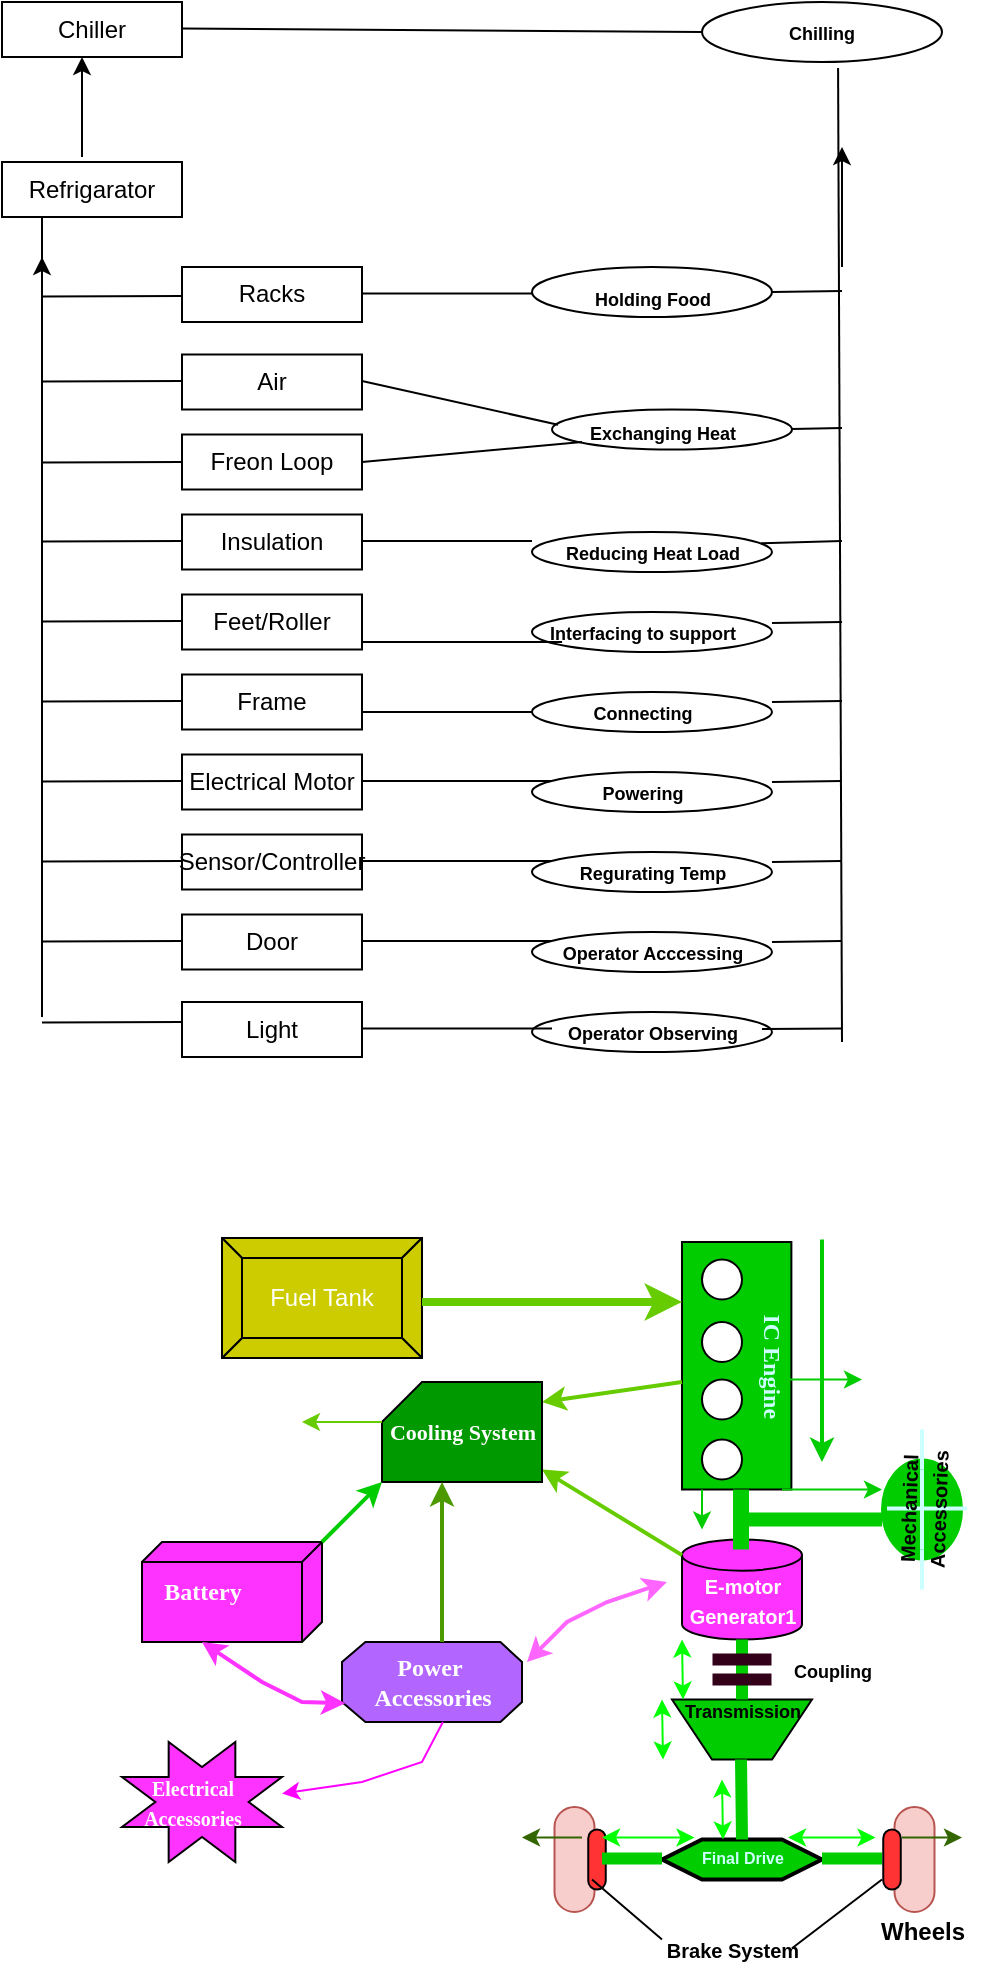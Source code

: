 <mxfile version="28.0.7">
  <diagram name="Page-1" id="PywV8A5e1CfOtIUZa0yN">
    <mxGraphModel dx="1042" dy="1674" grid="1" gridSize="10" guides="1" tooltips="1" connect="1" arrows="1" fold="1" page="1" pageScale="1" pageWidth="850" pageHeight="1100" math="0" shadow="0">
      <root>
        <mxCell id="0" />
        <mxCell id="1" parent="0" />
        <mxCell id="pyTkr3iDTCvJTYTdv11U-1" value="&lt;b&gt;&lt;font style=&quot;font-size: 9px;&quot;&gt;Chilling&lt;/font&gt;&lt;/b&gt;" style="ellipse;whiteSpace=wrap;html=1;" parent="1" vertex="1">
          <mxGeometry x="530" y="-550" width="120" height="30" as="geometry" />
        </mxCell>
        <mxCell id="zSebhdD4SlKoql86wcFb-31" value="" style="group" vertex="1" connectable="0" parent="1">
          <mxGeometry x="440" y="-290" width="125" height="270" as="geometry" />
        </mxCell>
        <mxCell id="zSebhdD4SlKoql86wcFb-4" value="" style="ellipse;whiteSpace=wrap;html=1;" vertex="1" parent="zSebhdD4SlKoql86wcFb-31">
          <mxGeometry x="5" y="5" width="120" height="20" as="geometry" />
        </mxCell>
        <mxCell id="zSebhdD4SlKoql86wcFb-5" value="" style="ellipse;whiteSpace=wrap;html=1;" vertex="1" parent="zSebhdD4SlKoql86wcFb-31">
          <mxGeometry x="5" y="85" width="120" height="20" as="geometry" />
        </mxCell>
        <mxCell id="zSebhdD4SlKoql86wcFb-6" value="" style="ellipse;whiteSpace=wrap;html=1;" vertex="1" parent="zSebhdD4SlKoql86wcFb-31">
          <mxGeometry x="5" y="45" width="120" height="20" as="geometry" />
        </mxCell>
        <mxCell id="zSebhdD4SlKoql86wcFb-7" value="" style="ellipse;whiteSpace=wrap;html=1;" vertex="1" parent="zSebhdD4SlKoql86wcFb-31">
          <mxGeometry x="5" y="125" width="120" height="20" as="geometry" />
        </mxCell>
        <mxCell id="zSebhdD4SlKoql86wcFb-9" value="" style="ellipse;whiteSpace=wrap;html=1;" vertex="1" parent="zSebhdD4SlKoql86wcFb-31">
          <mxGeometry x="5" y="205" width="120" height="20" as="geometry" />
        </mxCell>
        <mxCell id="zSebhdD4SlKoql86wcFb-10" value="" style="ellipse;whiteSpace=wrap;html=1;" vertex="1" parent="zSebhdD4SlKoql86wcFb-31">
          <mxGeometry x="5" y="165" width="120" height="20" as="geometry" />
        </mxCell>
        <mxCell id="zSebhdD4SlKoql86wcFb-11" value="" style="ellipse;whiteSpace=wrap;html=1;" vertex="1" parent="zSebhdD4SlKoql86wcFb-31">
          <mxGeometry x="5" y="245" width="120" height="20" as="geometry" />
        </mxCell>
        <mxCell id="zSebhdD4SlKoql86wcFb-13" value="&lt;b&gt;&lt;font style=&quot;font-size: 9px;&quot;&gt;Reducing Heat Load&lt;/font&gt;&lt;/b&gt;" style="text;html=1;align=center;verticalAlign=middle;resizable=0;points=[];autosize=1;strokeColor=none;fillColor=none;" vertex="1" parent="zSebhdD4SlKoql86wcFb-31">
          <mxGeometry x="10" width="110" height="30" as="geometry" />
        </mxCell>
        <mxCell id="zSebhdD4SlKoql86wcFb-14" value="&lt;b&gt;&lt;font style=&quot;font-size: 9px;&quot;&gt;Interfacing to support&lt;/font&gt;&lt;/b&gt;" style="text;html=1;align=center;verticalAlign=middle;resizable=0;points=[];autosize=1;strokeColor=none;fillColor=none;" vertex="1" parent="zSebhdD4SlKoql86wcFb-31">
          <mxGeometry y="40" width="120" height="30" as="geometry" />
        </mxCell>
        <mxCell id="zSebhdD4SlKoql86wcFb-15" value="&lt;b&gt;&lt;font style=&quot;font-size: 9px;&quot;&gt;Connecting&lt;/font&gt;&lt;/b&gt;" style="text;html=1;align=center;verticalAlign=middle;resizable=0;points=[];autosize=1;strokeColor=none;fillColor=none;" vertex="1" parent="zSebhdD4SlKoql86wcFb-31">
          <mxGeometry x="25" y="80" width="70" height="30" as="geometry" />
        </mxCell>
        <mxCell id="zSebhdD4SlKoql86wcFb-16" value="&lt;font style=&quot;font-size: 9px;&quot;&gt;&lt;b&gt;Powering&lt;/b&gt;&lt;/font&gt;" style="text;html=1;align=center;verticalAlign=middle;resizable=0;points=[];autosize=1;strokeColor=none;fillColor=none;" vertex="1" parent="zSebhdD4SlKoql86wcFb-31">
          <mxGeometry x="30" y="120" width="60" height="30" as="geometry" />
        </mxCell>
        <mxCell id="zSebhdD4SlKoql86wcFb-17" value="&lt;b&gt;&lt;font style=&quot;font-size: 9px;&quot;&gt;Regurating Temp&lt;/font&gt;&lt;/b&gt;" style="text;html=1;align=center;verticalAlign=middle;resizable=0;points=[];autosize=1;strokeColor=none;fillColor=none;" vertex="1" parent="zSebhdD4SlKoql86wcFb-31">
          <mxGeometry x="15" y="160" width="100" height="30" as="geometry" />
        </mxCell>
        <mxCell id="zSebhdD4SlKoql86wcFb-18" value="&lt;font style=&quot;font-size: 9px;&quot;&gt;&lt;b&gt;Operator Acccessing&lt;/b&gt;&lt;/font&gt;" style="text;html=1;align=center;verticalAlign=middle;resizable=0;points=[];autosize=1;strokeColor=none;fillColor=none;" vertex="1" parent="zSebhdD4SlKoql86wcFb-31">
          <mxGeometry x="10" y="200" width="110" height="30" as="geometry" />
        </mxCell>
        <mxCell id="zSebhdD4SlKoql86wcFb-19" value="&lt;font style=&quot;font-size: 9px;&quot;&gt;&lt;b&gt;Operator Observing&lt;/b&gt;&lt;/font&gt;" style="text;html=1;align=center;verticalAlign=middle;resizable=0;points=[];autosize=1;strokeColor=none;fillColor=none;" vertex="1" parent="zSebhdD4SlKoql86wcFb-31">
          <mxGeometry x="10" y="240" width="110" height="30" as="geometry" />
        </mxCell>
        <mxCell id="zSebhdD4SlKoql86wcFb-71" value="" style="group" vertex="1" connectable="0" parent="1">
          <mxGeometry x="180" y="-550" width="420" height="527.5" as="geometry" />
        </mxCell>
        <mxCell id="zSebhdD4SlKoql86wcFb-1" value="" style="ellipse;whiteSpace=wrap;html=1;" vertex="1" parent="zSebhdD4SlKoql86wcFb-71">
          <mxGeometry x="275" y="203.75" width="120" height="20" as="geometry" />
        </mxCell>
        <mxCell id="zSebhdD4SlKoql86wcFb-2" value="" style="ellipse;whiteSpace=wrap;html=1;" vertex="1" parent="zSebhdD4SlKoql86wcFb-71">
          <mxGeometry x="265" y="132.5" width="120" height="25" as="geometry" />
        </mxCell>
        <mxCell id="zSebhdD4SlKoql86wcFb-8" value="&lt;font style=&quot;font-size: 9px;&quot;&gt;&lt;b style=&quot;&quot;&gt;Holding Food&lt;/b&gt;&lt;/font&gt;" style="text;html=1;align=center;verticalAlign=middle;resizable=0;points=[];autosize=1;strokeColor=none;fillColor=none;" vertex="1" parent="zSebhdD4SlKoql86wcFb-71">
          <mxGeometry x="285" y="132.5" width="80" height="30" as="geometry" />
        </mxCell>
        <mxCell id="zSebhdD4SlKoql86wcFb-12" value="&lt;font style=&quot;font-size: 9px;&quot;&gt;&lt;b style=&quot;&quot;&gt;Exchanging Heat&lt;/b&gt;&lt;/font&gt;" style="text;html=1;align=center;verticalAlign=middle;resizable=0;points=[];autosize=1;strokeColor=none;fillColor=none;" vertex="1" parent="zSebhdD4SlKoql86wcFb-71">
          <mxGeometry x="280" y="200" width="100" height="30" as="geometry" />
        </mxCell>
        <mxCell id="zSebhdD4SlKoql86wcFb-20" value="Racks" style="rounded=0;whiteSpace=wrap;html=1;" vertex="1" parent="zSebhdD4SlKoql86wcFb-71">
          <mxGeometry x="90" y="132.5" width="90" height="27.5" as="geometry" />
        </mxCell>
        <mxCell id="zSebhdD4SlKoql86wcFb-21" value="Air" style="rounded=0;whiteSpace=wrap;html=1;" vertex="1" parent="zSebhdD4SlKoql86wcFb-71">
          <mxGeometry x="90" y="176.25" width="90" height="27.5" as="geometry" />
        </mxCell>
        <mxCell id="zSebhdD4SlKoql86wcFb-22" value="Freon Loop" style="rounded=0;whiteSpace=wrap;html=1;" vertex="1" parent="zSebhdD4SlKoql86wcFb-71">
          <mxGeometry x="90" y="216.25" width="90" height="27.5" as="geometry" />
        </mxCell>
        <mxCell id="zSebhdD4SlKoql86wcFb-23" value="Insulation" style="rounded=0;whiteSpace=wrap;html=1;" vertex="1" parent="zSebhdD4SlKoql86wcFb-71">
          <mxGeometry x="90" y="256.25" width="90" height="27.5" as="geometry" />
        </mxCell>
        <mxCell id="zSebhdD4SlKoql86wcFb-24" value="Feet/Roller" style="rounded=0;whiteSpace=wrap;html=1;" vertex="1" parent="zSebhdD4SlKoql86wcFb-71">
          <mxGeometry x="90" y="296.25" width="90" height="27.5" as="geometry" />
        </mxCell>
        <mxCell id="zSebhdD4SlKoql86wcFb-25" value="Frame" style="rounded=0;whiteSpace=wrap;html=1;" vertex="1" parent="zSebhdD4SlKoql86wcFb-71">
          <mxGeometry x="90" y="336.25" width="90" height="27.5" as="geometry" />
        </mxCell>
        <mxCell id="zSebhdD4SlKoql86wcFb-26" value="Electrical Motor" style="rounded=0;whiteSpace=wrap;html=1;" vertex="1" parent="zSebhdD4SlKoql86wcFb-71">
          <mxGeometry x="90" y="376.25" width="90" height="27.5" as="geometry" />
        </mxCell>
        <mxCell id="zSebhdD4SlKoql86wcFb-27" value="Sensor/Controller" style="rounded=0;whiteSpace=wrap;html=1;" vertex="1" parent="zSebhdD4SlKoql86wcFb-71">
          <mxGeometry x="90" y="416.25" width="90" height="27.5" as="geometry" />
        </mxCell>
        <mxCell id="zSebhdD4SlKoql86wcFb-28" value="Door" style="rounded=0;whiteSpace=wrap;html=1;" vertex="1" parent="zSebhdD4SlKoql86wcFb-71">
          <mxGeometry x="90" y="456.25" width="90" height="27.5" as="geometry" />
        </mxCell>
        <mxCell id="zSebhdD4SlKoql86wcFb-29" value="Light" style="rounded=0;whiteSpace=wrap;html=1;" vertex="1" parent="zSebhdD4SlKoql86wcFb-71">
          <mxGeometry x="90" y="500" width="90" height="27.5" as="geometry" />
        </mxCell>
        <mxCell id="zSebhdD4SlKoql86wcFb-32" value="" style="endArrow=none;html=1;rounded=0;entryX=0;entryY=0.5;entryDx=0;entryDy=0;" edge="1" parent="zSebhdD4SlKoql86wcFb-71" target="zSebhdD4SlKoql86wcFb-5">
          <mxGeometry width="50" height="50" relative="1" as="geometry">
            <mxPoint x="180" y="355" as="sourcePoint" />
            <mxPoint x="270" y="310" as="targetPoint" />
          </mxGeometry>
        </mxCell>
        <mxCell id="zSebhdD4SlKoql86wcFb-33" value="" style="endArrow=none;html=1;rounded=0;entryX=0;entryY=0.5;entryDx=0;entryDy=0;" edge="1" parent="zSebhdD4SlKoql86wcFb-71">
          <mxGeometry width="50" height="50" relative="1" as="geometry">
            <mxPoint x="180" y="389.5" as="sourcePoint" />
            <mxPoint x="275" y="389.5" as="targetPoint" />
          </mxGeometry>
        </mxCell>
        <mxCell id="zSebhdD4SlKoql86wcFb-34" value="" style="endArrow=none;html=1;rounded=0;entryX=0;entryY=0.5;entryDx=0;entryDy=0;" edge="1" parent="zSebhdD4SlKoql86wcFb-71">
          <mxGeometry width="50" height="50" relative="1" as="geometry">
            <mxPoint x="180" y="429.5" as="sourcePoint" />
            <mxPoint x="275" y="429.5" as="targetPoint" />
          </mxGeometry>
        </mxCell>
        <mxCell id="zSebhdD4SlKoql86wcFb-35" value="" style="endArrow=none;html=1;rounded=0;entryX=0;entryY=0.5;entryDx=0;entryDy=0;" edge="1" parent="zSebhdD4SlKoql86wcFb-71">
          <mxGeometry width="50" height="50" relative="1" as="geometry">
            <mxPoint x="180" y="469.5" as="sourcePoint" />
            <mxPoint x="275" y="469.5" as="targetPoint" />
          </mxGeometry>
        </mxCell>
        <mxCell id="zSebhdD4SlKoql86wcFb-36" value="" style="endArrow=none;html=1;rounded=0;entryX=0;entryY=0.5;entryDx=0;entryDy=0;" edge="1" parent="zSebhdD4SlKoql86wcFb-71">
          <mxGeometry width="50" height="50" relative="1" as="geometry">
            <mxPoint x="180" y="513.25" as="sourcePoint" />
            <mxPoint x="275" y="513.25" as="targetPoint" />
          </mxGeometry>
        </mxCell>
        <mxCell id="zSebhdD4SlKoql86wcFb-37" value="" style="endArrow=none;html=1;rounded=0;entryX=-0.02;entryY=0.38;entryDx=0;entryDy=0;entryPerimeter=0;" edge="1" parent="zSebhdD4SlKoql86wcFb-71" target="zSebhdD4SlKoql86wcFb-12">
          <mxGeometry width="50" height="50" relative="1" as="geometry">
            <mxPoint x="180" y="189.5" as="sourcePoint" />
            <mxPoint x="265" y="189.5" as="targetPoint" />
          </mxGeometry>
        </mxCell>
        <mxCell id="zSebhdD4SlKoql86wcFb-38" value="" style="endArrow=none;html=1;rounded=0;entryX=0;entryY=0.5;entryDx=0;entryDy=0;" edge="1" parent="zSebhdD4SlKoql86wcFb-71">
          <mxGeometry width="50" height="50" relative="1" as="geometry">
            <mxPoint x="180" y="145.75" as="sourcePoint" />
            <mxPoint x="265" y="145.75" as="targetPoint" />
          </mxGeometry>
        </mxCell>
        <mxCell id="zSebhdD4SlKoql86wcFb-39" value="" style="endArrow=none;html=1;rounded=0;" edge="1" parent="zSebhdD4SlKoql86wcFb-71">
          <mxGeometry width="50" height="50" relative="1" as="geometry">
            <mxPoint x="180" y="230" as="sourcePoint" />
            <mxPoint x="290" y="220" as="targetPoint" />
          </mxGeometry>
        </mxCell>
        <mxCell id="zSebhdD4SlKoql86wcFb-40" value="" style="endArrow=none;html=1;rounded=0;entryX=0.167;entryY=0.667;entryDx=0;entryDy=0;entryPerimeter=0;" edge="1" parent="zSebhdD4SlKoql86wcFb-71" target="zSebhdD4SlKoql86wcFb-14">
          <mxGeometry width="50" height="50" relative="1" as="geometry">
            <mxPoint x="180" y="320" as="sourcePoint" />
            <mxPoint x="265" y="320" as="targetPoint" />
          </mxGeometry>
        </mxCell>
        <mxCell id="zSebhdD4SlKoql86wcFb-41" value="" style="endArrow=none;html=1;rounded=0;entryX=0;entryY=0.5;entryDx=0;entryDy=0;" edge="1" parent="zSebhdD4SlKoql86wcFb-71">
          <mxGeometry width="50" height="50" relative="1" as="geometry">
            <mxPoint x="180" y="269.5" as="sourcePoint" />
            <mxPoint x="265" y="269.5" as="targetPoint" />
          </mxGeometry>
        </mxCell>
        <mxCell id="zSebhdD4SlKoql86wcFb-42" value="" style="endArrow=none;html=1;rounded=0;" edge="1" parent="zSebhdD4SlKoql86wcFb-71">
          <mxGeometry width="50" height="50" relative="1" as="geometry">
            <mxPoint x="20" y="507.5" as="sourcePoint" />
            <mxPoint x="20" y="107.5" as="targetPoint" />
          </mxGeometry>
        </mxCell>
        <mxCell id="zSebhdD4SlKoql86wcFb-43" value="" style="endArrow=none;html=1;rounded=0;entryX=0.567;entryY=1.1;entryDx=0;entryDy=0;entryPerimeter=0;" edge="1" parent="zSebhdD4SlKoql86wcFb-71" target="pyTkr3iDTCvJTYTdv11U-1">
          <mxGeometry width="50" height="50" relative="1" as="geometry">
            <mxPoint x="420" y="520" as="sourcePoint" />
            <mxPoint x="420" y="110" as="targetPoint" />
          </mxGeometry>
        </mxCell>
        <mxCell id="zSebhdD4SlKoql86wcFb-44" value="" style="endArrow=none;html=1;rounded=0;" edge="1" parent="zSebhdD4SlKoql86wcFb-71">
          <mxGeometry width="50" height="50" relative="1" as="geometry">
            <mxPoint x="380" y="513.5" as="sourcePoint" />
            <mxPoint x="420" y="513.25" as="targetPoint" />
          </mxGeometry>
        </mxCell>
        <mxCell id="zSebhdD4SlKoql86wcFb-46" value="" style="endArrow=none;html=1;rounded=0;" edge="1" parent="zSebhdD4SlKoql86wcFb-71">
          <mxGeometry width="50" height="50" relative="1" as="geometry">
            <mxPoint x="20" y="510.25" as="sourcePoint" />
            <mxPoint x="90" y="510" as="targetPoint" />
          </mxGeometry>
        </mxCell>
        <mxCell id="zSebhdD4SlKoql86wcFb-47" value="" style="endArrow=none;html=1;rounded=0;" edge="1" parent="zSebhdD4SlKoql86wcFb-71">
          <mxGeometry width="50" height="50" relative="1" as="geometry">
            <mxPoint x="20" y="469.75" as="sourcePoint" />
            <mxPoint x="90" y="469.5" as="targetPoint" />
          </mxGeometry>
        </mxCell>
        <mxCell id="zSebhdD4SlKoql86wcFb-48" value="" style="endArrow=none;html=1;rounded=0;" edge="1" parent="zSebhdD4SlKoql86wcFb-71">
          <mxGeometry width="50" height="50" relative="1" as="geometry">
            <mxPoint x="20" y="429.75" as="sourcePoint" />
            <mxPoint x="90" y="429.5" as="targetPoint" />
          </mxGeometry>
        </mxCell>
        <mxCell id="zSebhdD4SlKoql86wcFb-49" value="" style="endArrow=none;html=1;rounded=0;" edge="1" parent="zSebhdD4SlKoql86wcFb-71">
          <mxGeometry width="50" height="50" relative="1" as="geometry">
            <mxPoint x="20" y="389.75" as="sourcePoint" />
            <mxPoint x="90" y="389.5" as="targetPoint" />
          </mxGeometry>
        </mxCell>
        <mxCell id="zSebhdD4SlKoql86wcFb-50" value="" style="endArrow=none;html=1;rounded=0;" edge="1" parent="zSebhdD4SlKoql86wcFb-71">
          <mxGeometry width="50" height="50" relative="1" as="geometry">
            <mxPoint x="20" y="349.75" as="sourcePoint" />
            <mxPoint x="90" y="349.5" as="targetPoint" />
          </mxGeometry>
        </mxCell>
        <mxCell id="zSebhdD4SlKoql86wcFb-51" value="" style="endArrow=none;html=1;rounded=0;" edge="1" parent="zSebhdD4SlKoql86wcFb-71">
          <mxGeometry width="50" height="50" relative="1" as="geometry">
            <mxPoint x="20" y="309.75" as="sourcePoint" />
            <mxPoint x="90" y="309.5" as="targetPoint" />
          </mxGeometry>
        </mxCell>
        <mxCell id="zSebhdD4SlKoql86wcFb-52" value="" style="endArrow=none;html=1;rounded=0;" edge="1" parent="zSebhdD4SlKoql86wcFb-71">
          <mxGeometry width="50" height="50" relative="1" as="geometry">
            <mxPoint x="20" y="269.75" as="sourcePoint" />
            <mxPoint x="90" y="269.5" as="targetPoint" />
          </mxGeometry>
        </mxCell>
        <mxCell id="zSebhdD4SlKoql86wcFb-53" value="" style="endArrow=none;html=1;rounded=0;" edge="1" parent="zSebhdD4SlKoql86wcFb-71">
          <mxGeometry width="50" height="50" relative="1" as="geometry">
            <mxPoint x="20" y="230.25" as="sourcePoint" />
            <mxPoint x="90" y="230" as="targetPoint" />
          </mxGeometry>
        </mxCell>
        <mxCell id="zSebhdD4SlKoql86wcFb-54" value="" style="endArrow=none;html=1;rounded=0;" edge="1" parent="zSebhdD4SlKoql86wcFb-71">
          <mxGeometry width="50" height="50" relative="1" as="geometry">
            <mxPoint x="20" y="189.75" as="sourcePoint" />
            <mxPoint x="90" y="189.5" as="targetPoint" />
          </mxGeometry>
        </mxCell>
        <mxCell id="zSebhdD4SlKoql86wcFb-55" value="" style="endArrow=none;html=1;rounded=0;" edge="1" parent="zSebhdD4SlKoql86wcFb-71">
          <mxGeometry width="50" height="50" relative="1" as="geometry">
            <mxPoint x="20" y="147.25" as="sourcePoint" />
            <mxPoint x="90" y="147" as="targetPoint" />
          </mxGeometry>
        </mxCell>
        <mxCell id="zSebhdD4SlKoql86wcFb-56" value="" style="endArrow=none;html=1;rounded=0;exitX=0.996;exitY=0.353;exitDx=0;exitDy=0;exitPerimeter=0;" edge="1" parent="zSebhdD4SlKoql86wcFb-71" source="zSebhdD4SlKoql86wcFb-13">
          <mxGeometry width="50" height="50" relative="1" as="geometry">
            <mxPoint x="390" y="269.75" as="sourcePoint" />
            <mxPoint x="420" y="269.5" as="targetPoint" />
          </mxGeometry>
        </mxCell>
        <mxCell id="zSebhdD4SlKoql86wcFb-57" value="" style="endArrow=none;html=1;rounded=0;" edge="1" parent="zSebhdD4SlKoql86wcFb-71">
          <mxGeometry width="50" height="50" relative="1" as="geometry">
            <mxPoint x="395" y="213.5" as="sourcePoint" />
            <mxPoint x="420" y="213" as="targetPoint" />
          </mxGeometry>
        </mxCell>
        <mxCell id="zSebhdD4SlKoql86wcFb-58" value="" style="endArrow=none;html=1;rounded=0;exitX=1;exitY=0.5;exitDx=0;exitDy=0;" edge="1" parent="zSebhdD4SlKoql86wcFb-71" source="zSebhdD4SlKoql86wcFb-2">
          <mxGeometry width="50" height="50" relative="1" as="geometry">
            <mxPoint x="395" y="145" as="sourcePoint" />
            <mxPoint x="420" y="144.5" as="targetPoint" />
          </mxGeometry>
        </mxCell>
        <mxCell id="zSebhdD4SlKoql86wcFb-59" value="" style="endArrow=none;html=1;rounded=0;exitX=1;exitY=0.5;exitDx=0;exitDy=0;" edge="1" parent="zSebhdD4SlKoql86wcFb-71">
          <mxGeometry width="50" height="50" relative="1" as="geometry">
            <mxPoint x="385" y="310.5" as="sourcePoint" />
            <mxPoint x="420" y="310" as="targetPoint" />
          </mxGeometry>
        </mxCell>
        <mxCell id="zSebhdD4SlKoql86wcFb-60" value="" style="endArrow=none;html=1;rounded=0;exitX=1;exitY=0.5;exitDx=0;exitDy=0;" edge="1" parent="zSebhdD4SlKoql86wcFb-71">
          <mxGeometry width="50" height="50" relative="1" as="geometry">
            <mxPoint x="385" y="350" as="sourcePoint" />
            <mxPoint x="420" y="349.5" as="targetPoint" />
          </mxGeometry>
        </mxCell>
        <mxCell id="zSebhdD4SlKoql86wcFb-61" value="" style="endArrow=none;html=1;rounded=0;exitX=1;exitY=0.5;exitDx=0;exitDy=0;" edge="1" parent="zSebhdD4SlKoql86wcFb-71">
          <mxGeometry width="50" height="50" relative="1" as="geometry">
            <mxPoint x="385" y="390" as="sourcePoint" />
            <mxPoint x="420" y="389.5" as="targetPoint" />
          </mxGeometry>
        </mxCell>
        <mxCell id="zSebhdD4SlKoql86wcFb-62" value="" style="endArrow=none;html=1;rounded=0;exitX=1;exitY=0.5;exitDx=0;exitDy=0;" edge="1" parent="zSebhdD4SlKoql86wcFb-71">
          <mxGeometry width="50" height="50" relative="1" as="geometry">
            <mxPoint x="385" y="430" as="sourcePoint" />
            <mxPoint x="420" y="429.5" as="targetPoint" />
          </mxGeometry>
        </mxCell>
        <mxCell id="zSebhdD4SlKoql86wcFb-63" value="" style="endArrow=none;html=1;rounded=0;exitX=1;exitY=0.5;exitDx=0;exitDy=0;" edge="1" parent="zSebhdD4SlKoql86wcFb-71">
          <mxGeometry width="50" height="50" relative="1" as="geometry">
            <mxPoint x="385" y="470" as="sourcePoint" />
            <mxPoint x="420" y="469.5" as="targetPoint" />
          </mxGeometry>
        </mxCell>
        <mxCell id="zSebhdD4SlKoql86wcFb-64" value="Refrigarator" style="rounded=0;whiteSpace=wrap;html=1;" vertex="1" parent="zSebhdD4SlKoql86wcFb-71">
          <mxGeometry y="80" width="90" height="27.5" as="geometry" />
        </mxCell>
        <mxCell id="zSebhdD4SlKoql86wcFb-65" value="Chiller" style="rounded=0;whiteSpace=wrap;html=1;" vertex="1" parent="zSebhdD4SlKoql86wcFb-71">
          <mxGeometry width="90" height="27.5" as="geometry" />
        </mxCell>
        <mxCell id="zSebhdD4SlKoql86wcFb-66" value="" style="endArrow=classic;html=1;rounded=0;" edge="1" parent="zSebhdD4SlKoql86wcFb-71">
          <mxGeometry width="50" height="50" relative="1" as="geometry">
            <mxPoint x="40" y="77.5" as="sourcePoint" />
            <mxPoint x="40" y="27.5" as="targetPoint" />
          </mxGeometry>
        </mxCell>
        <mxCell id="zSebhdD4SlKoql86wcFb-67" value="" style="endArrow=none;html=1;rounded=0;entryX=0;entryY=0.5;entryDx=0;entryDy=0;" edge="1" parent="zSebhdD4SlKoql86wcFb-71" target="pyTkr3iDTCvJTYTdv11U-1">
          <mxGeometry width="50" height="50" relative="1" as="geometry">
            <mxPoint x="90" y="13.25" as="sourcePoint" />
            <mxPoint x="330" y="13.25" as="targetPoint" />
          </mxGeometry>
        </mxCell>
        <mxCell id="zSebhdD4SlKoql86wcFb-69" value="" style="endArrow=classic;html=1;rounded=0;" edge="1" parent="zSebhdD4SlKoql86wcFb-71">
          <mxGeometry width="50" height="50" relative="1" as="geometry">
            <mxPoint x="20" y="167.5" as="sourcePoint" />
            <mxPoint x="20" y="127.5" as="targetPoint" />
          </mxGeometry>
        </mxCell>
        <mxCell id="zSebhdD4SlKoql86wcFb-72" value="" style="endArrow=classic;html=1;rounded=0;" edge="1" parent="zSebhdD4SlKoql86wcFb-71">
          <mxGeometry width="50" height="50" relative="1" as="geometry">
            <mxPoint x="420" y="132.5" as="sourcePoint" />
            <mxPoint x="420" y="72.5" as="targetPoint" />
          </mxGeometry>
        </mxCell>
        <mxCell id="zSebhdD4SlKoql86wcFb-73" value="" style="group" vertex="1" connectable="0" parent="1">
          <mxGeometry x="240" y="68" width="435" height="370.75" as="geometry" />
        </mxCell>
        <mxCell id="zSebhdD4SlKoql86wcFb-74" value="" style="group" vertex="1" connectable="0" parent="zSebhdD4SlKoql86wcFb-73">
          <mxGeometry x="200" y="2" width="235" height="368.75" as="geometry" />
        </mxCell>
        <mxCell id="zSebhdD4SlKoql86wcFb-75" value="" style="rounded=1;whiteSpace=wrap;html=1;rotation=90;arcSize=50;fillColor=#f8cecc;strokeColor=#b85450;" vertex="1" parent="zSebhdD4SlKoql86wcFb-74">
          <mxGeometry y="298.75" width="52.5" height="20" as="geometry" />
        </mxCell>
        <mxCell id="zSebhdD4SlKoql86wcFb-76" value="" style="rounded=1;whiteSpace=wrap;html=1;rotation=90;arcSize=50;fillColor=#f8cecc;strokeColor=#b85450;" vertex="1" parent="zSebhdD4SlKoql86wcFb-74">
          <mxGeometry x="170" y="298.75" width="52.5" height="20" as="geometry" />
        </mxCell>
        <mxCell id="zSebhdD4SlKoql86wcFb-77" value="" style="rounded=1;whiteSpace=wrap;html=1;rotation=90;arcSize=50;fillColor=#FF3333;" vertex="1" parent="zSebhdD4SlKoql86wcFb-74">
          <mxGeometry x="170" y="304.38" width="30" height="8.75" as="geometry" />
        </mxCell>
        <mxCell id="zSebhdD4SlKoql86wcFb-78" value="" style="rounded=1;whiteSpace=wrap;html=1;rotation=90;arcSize=50;fillColor=#FF3333;" vertex="1" parent="zSebhdD4SlKoql86wcFb-74">
          <mxGeometry x="22.5" y="304.38" width="30" height="8.75" as="geometry" />
        </mxCell>
        <mxCell id="zSebhdD4SlKoql86wcFb-79" value="" style="shape=hexagon;perimeter=hexagonPerimeter2;whiteSpace=wrap;html=1;fixedSize=1;size=20;fillColor=#00CC00;strokeWidth=2;" vertex="1" parent="zSebhdD4SlKoql86wcFb-74">
          <mxGeometry x="70" y="298.75" width="80" height="20" as="geometry" />
        </mxCell>
        <mxCell id="zSebhdD4SlKoql86wcFb-80" value="" style="endArrow=none;html=1;rounded=0;strokeColor=#00CC00;strokeWidth=6;" edge="1" parent="zSebhdD4SlKoql86wcFb-74">
          <mxGeometry width="50" height="50" relative="1" as="geometry">
            <mxPoint x="40" y="308.25" as="sourcePoint" />
            <mxPoint x="70" y="308.25" as="targetPoint" />
          </mxGeometry>
        </mxCell>
        <mxCell id="zSebhdD4SlKoql86wcFb-81" value="" style="endArrow=none;html=1;rounded=0;strokeColor=#00CC00;strokeWidth=6;" edge="1" parent="zSebhdD4SlKoql86wcFb-74">
          <mxGeometry width="50" height="50" relative="1" as="geometry">
            <mxPoint x="150" y="308.25" as="sourcePoint" />
            <mxPoint x="180" y="308.25" as="targetPoint" />
          </mxGeometry>
        </mxCell>
        <mxCell id="zSebhdD4SlKoql86wcFb-82" value="" style="shape=trapezoid;perimeter=trapezoidPerimeter;whiteSpace=wrap;html=1;fixedSize=1;rotation=-180;fillColor=#00CC00;" vertex="1" parent="zSebhdD4SlKoql86wcFb-74">
          <mxGeometry x="75" y="228.75" width="70" height="30" as="geometry" />
        </mxCell>
        <mxCell id="zSebhdD4SlKoql86wcFb-83" value="" style="endArrow=none;html=1;rounded=0;strokeColor=#00CC00;strokeWidth=6;entryX=0.5;entryY=0;entryDx=0;entryDy=0;" edge="1" parent="zSebhdD4SlKoql86wcFb-74" target="zSebhdD4SlKoql86wcFb-79">
          <mxGeometry width="50" height="50" relative="1" as="geometry">
            <mxPoint x="109.5" y="258.75" as="sourcePoint" />
            <mxPoint x="109.5" y="288.75" as="targetPoint" />
          </mxGeometry>
        </mxCell>
        <mxCell id="zSebhdD4SlKoql86wcFb-84" value="&lt;font style=&quot;color: rgb(204, 255, 255);&quot;&gt;&lt;b&gt;&lt;span style=&quot;font-size: 8px; background-color: transparent;&quot;&gt;Final&amp;nbsp;&lt;/span&gt;&lt;span style=&quot;font-size: 8px; background-color: transparent;&quot;&gt;Drive&lt;/span&gt;&lt;/b&gt;&lt;/font&gt;" style="text;html=1;align=center;verticalAlign=top;resizable=0;points=[];autosize=1;strokeColor=none;fillColor=none;perimeterSpacing=0;strokeWidth=1;spacingTop=-6;spacing=2;spacingLeft=-1;horizontal=1;" vertex="1" parent="zSebhdD4SlKoql86wcFb-74">
          <mxGeometry x="80" y="298.75" width="60" height="20" as="geometry" />
        </mxCell>
        <mxCell id="zSebhdD4SlKoql86wcFb-85" value="&lt;font style=&quot;font-size: 9px;&quot;&gt;&lt;b&gt;Transmission&lt;/b&gt;&lt;/font&gt;" style="text;html=1;align=center;verticalAlign=middle;resizable=0;points=[];autosize=1;strokeColor=none;fillColor=none;" vertex="1" parent="zSebhdD4SlKoql86wcFb-74">
          <mxGeometry x="70" y="218.75" width="80" height="30" as="geometry" />
        </mxCell>
        <mxCell id="zSebhdD4SlKoql86wcFb-86" value="" style="shape=cylinder3;whiteSpace=wrap;html=1;boundedLbl=1;backgroundOutline=1;size=7.8;fillColor=#FF33FF;" vertex="1" parent="zSebhdD4SlKoql86wcFb-74">
          <mxGeometry x="80" y="148.75" width="60" height="50" as="geometry" />
        </mxCell>
        <mxCell id="zSebhdD4SlKoql86wcFb-87" value="&lt;font style=&quot;font-size: 10px; color: rgb(255, 255, 255);&quot;&gt;&lt;b style=&quot;&quot;&gt;E-motor&lt;br&gt;Generator1&lt;/b&gt;&lt;/font&gt;" style="text;html=1;align=center;verticalAlign=middle;resizable=0;points=[];autosize=1;strokeColor=none;fillColor=none;" vertex="1" parent="zSebhdD4SlKoql86wcFb-74">
          <mxGeometry x="70" y="158.75" width="80" height="40" as="geometry" />
        </mxCell>
        <mxCell id="zSebhdD4SlKoql86wcFb-88" value="" style="endArrow=none;html=1;rounded=0;strokeColor=#00CC00;strokeWidth=6;entryX=0.5;entryY=0;entryDx=0;entryDy=0;" edge="1" parent="zSebhdD4SlKoql86wcFb-74">
          <mxGeometry width="50" height="50" relative="1" as="geometry">
            <mxPoint x="110" y="198.75" as="sourcePoint" />
            <mxPoint x="110" y="228.75" as="targetPoint" />
          </mxGeometry>
        </mxCell>
        <mxCell id="zSebhdD4SlKoql86wcFb-89" value="" style="endArrow=none;html=1;rounded=0;strokeColor=#33001A;strokeWidth=6;entryX=0.5;entryY=0;entryDx=0;entryDy=0;" edge="1" parent="zSebhdD4SlKoql86wcFb-74">
          <mxGeometry width="50" height="50" relative="1" as="geometry">
            <mxPoint x="124.75" y="208.75" as="sourcePoint" />
            <mxPoint x="95.25" y="208.75" as="targetPoint" />
          </mxGeometry>
        </mxCell>
        <mxCell id="zSebhdD4SlKoql86wcFb-90" value="" style="endArrow=none;html=1;rounded=0;strokeColor=#33001A;strokeWidth=6;entryX=0.5;entryY=0;entryDx=0;entryDy=0;" edge="1" parent="zSebhdD4SlKoql86wcFb-74">
          <mxGeometry width="50" height="50" relative="1" as="geometry">
            <mxPoint x="124.75" y="218.75" as="sourcePoint" />
            <mxPoint x="95.25" y="218.75" as="targetPoint" />
          </mxGeometry>
        </mxCell>
        <mxCell id="zSebhdD4SlKoql86wcFb-91" value="" style="endArrow=classic;startArrow=classic;html=1;rounded=0;strokeColor=#00FF00;" edge="1" parent="zSebhdD4SlKoql86wcFb-74">
          <mxGeometry width="50" height="50" relative="1" as="geometry">
            <mxPoint x="80.5" y="228.75" as="sourcePoint" />
            <mxPoint x="80" y="198.75" as="targetPoint" />
          </mxGeometry>
        </mxCell>
        <mxCell id="zSebhdD4SlKoql86wcFb-92" value="&lt;font style=&quot;font-size: 9px;&quot;&gt;&lt;b&gt;Coupling&lt;/b&gt;&lt;/font&gt;" style="text;html=1;align=center;verticalAlign=middle;resizable=0;points=[];autosize=1;strokeColor=none;fillColor=none;" vertex="1" parent="zSebhdD4SlKoql86wcFb-74">
          <mxGeometry x="125" y="198.75" width="60" height="30" as="geometry" />
        </mxCell>
        <mxCell id="zSebhdD4SlKoql86wcFb-93" value="" style="endArrow=classic;startArrow=classic;html=1;rounded=0;strokeColor=#00FF00;" edge="1" parent="zSebhdD4SlKoql86wcFb-74">
          <mxGeometry width="50" height="50" relative="1" as="geometry">
            <mxPoint x="70.5" y="258.75" as="sourcePoint" />
            <mxPoint x="70" y="228.75" as="targetPoint" />
          </mxGeometry>
        </mxCell>
        <mxCell id="zSebhdD4SlKoql86wcFb-94" value="" style="endArrow=classic;startArrow=classic;html=1;rounded=0;strokeColor=#00FF00;" edge="1" parent="zSebhdD4SlKoql86wcFb-74">
          <mxGeometry width="50" height="50" relative="1" as="geometry">
            <mxPoint x="100.5" y="298.75" as="sourcePoint" />
            <mxPoint x="100" y="268.75" as="targetPoint" />
          </mxGeometry>
        </mxCell>
        <mxCell id="zSebhdD4SlKoql86wcFb-95" value="" style="endArrow=classic;startArrow=classic;html=1;rounded=0;strokeColor=#00FF00;" edge="1" parent="zSebhdD4SlKoql86wcFb-74">
          <mxGeometry width="50" height="50" relative="1" as="geometry">
            <mxPoint x="40" y="297.75" as="sourcePoint" />
            <mxPoint x="86.25" y="297.75" as="targetPoint" />
          </mxGeometry>
        </mxCell>
        <mxCell id="zSebhdD4SlKoql86wcFb-96" value="" style="endArrow=classic;startArrow=classic;html=1;rounded=0;strokeColor=#00FF00;" edge="1" parent="zSebhdD4SlKoql86wcFb-74">
          <mxGeometry width="50" height="50" relative="1" as="geometry">
            <mxPoint x="133" y="297.75" as="sourcePoint" />
            <mxPoint x="176.75" y="297.75" as="targetPoint" />
          </mxGeometry>
        </mxCell>
        <mxCell id="zSebhdD4SlKoql86wcFb-97" value="" style="group" vertex="1" connectable="0" parent="zSebhdD4SlKoql86wcFb-74">
          <mxGeometry x="80" width="85" height="123.75" as="geometry" />
        </mxCell>
        <mxCell id="zSebhdD4SlKoql86wcFb-98" value="" style="rounded=0;whiteSpace=wrap;html=1;rotation=90;fillColor=#00CC00;" vertex="1" parent="zSebhdD4SlKoql86wcFb-97">
          <mxGeometry x="-34.53" y="34.53" width="123.75" height="54.69" as="geometry" />
        </mxCell>
        <mxCell id="zSebhdD4SlKoql86wcFb-99" value="" style="ellipse;whiteSpace=wrap;html=1;aspect=fixed;" vertex="1" parent="zSebhdD4SlKoql86wcFb-97">
          <mxGeometry x="10" y="8.75" width="20" height="20" as="geometry" />
        </mxCell>
        <mxCell id="zSebhdD4SlKoql86wcFb-100" value="" style="ellipse;whiteSpace=wrap;html=1;aspect=fixed;" vertex="1" parent="zSebhdD4SlKoql86wcFb-97">
          <mxGeometry x="10" y="40" width="20" height="20" as="geometry" />
        </mxCell>
        <mxCell id="zSebhdD4SlKoql86wcFb-101" value="" style="ellipse;whiteSpace=wrap;html=1;aspect=fixed;" vertex="1" parent="zSebhdD4SlKoql86wcFb-97">
          <mxGeometry x="10" y="68.75" width="20" height="20" as="geometry" />
        </mxCell>
        <mxCell id="zSebhdD4SlKoql86wcFb-102" value="" style="ellipse;whiteSpace=wrap;html=1;aspect=fixed;" vertex="1" parent="zSebhdD4SlKoql86wcFb-97">
          <mxGeometry x="10" y="98.75" width="20" height="20" as="geometry" />
        </mxCell>
        <mxCell id="zSebhdD4SlKoql86wcFb-103" value="&lt;font style=&quot;color: rgb(204, 255, 255);&quot; face=&quot;Times New Roman&quot;&gt;&lt;b&gt;IC Engine&lt;/b&gt;&lt;/font&gt;" style="text;html=1;align=center;verticalAlign=middle;resizable=0;points=[];autosize=1;strokeColor=none;fillColor=none;rotation=90;" vertex="1" parent="zSebhdD4SlKoql86wcFb-97">
          <mxGeometry x="5" y="46.88" width="80" height="30" as="geometry" />
        </mxCell>
        <mxCell id="zSebhdD4SlKoql86wcFb-104" value="" style="endArrow=classic;html=1;rounded=0;strokeWidth=2;strokeColor=#00CC00;" edge="1" parent="zSebhdD4SlKoql86wcFb-97">
          <mxGeometry width="50" height="50" relative="1" as="geometry">
            <mxPoint x="70" y="-1.25" as="sourcePoint" />
            <mxPoint x="70" y="110" as="targetPoint" />
          </mxGeometry>
        </mxCell>
        <mxCell id="zSebhdD4SlKoql86wcFb-105" value="" style="endArrow=none;html=1;rounded=0;strokeColor=#00CC00;strokeWidth=7;" edge="1" parent="zSebhdD4SlKoql86wcFb-74">
          <mxGeometry width="50" height="50" relative="1" as="geometry">
            <mxPoint x="112.5" y="138.75" as="sourcePoint" />
            <mxPoint x="180" y="138.75" as="targetPoint" />
          </mxGeometry>
        </mxCell>
        <mxCell id="zSebhdD4SlKoql86wcFb-106" value="" style="endArrow=none;html=1;rounded=0;strokeWidth=8;strokeColor=#00CC00;" edge="1" parent="zSebhdD4SlKoql86wcFb-74">
          <mxGeometry width="50" height="50" relative="1" as="geometry">
            <mxPoint x="109.5" y="153.75" as="sourcePoint" />
            <mxPoint x="109.5" y="123.75" as="targetPoint" />
          </mxGeometry>
        </mxCell>
        <mxCell id="zSebhdD4SlKoql86wcFb-107" value="" style="endArrow=classic;html=1;rounded=0;strokeColor=#00CC00;" edge="1" parent="zSebhdD4SlKoql86wcFb-74">
          <mxGeometry width="50" height="50" relative="1" as="geometry">
            <mxPoint x="90" y="123.75" as="sourcePoint" />
            <mxPoint x="90" y="143.75" as="targetPoint" />
          </mxGeometry>
        </mxCell>
        <mxCell id="zSebhdD4SlKoql86wcFb-108" value="" style="endArrow=classic;html=1;rounded=0;strokeColor=#00CC00;" edge="1" parent="zSebhdD4SlKoql86wcFb-74">
          <mxGeometry width="50" height="50" relative="1" as="geometry">
            <mxPoint x="130" y="123.75" as="sourcePoint" />
            <mxPoint x="180" y="123.75" as="targetPoint" />
          </mxGeometry>
        </mxCell>
        <mxCell id="zSebhdD4SlKoql86wcFb-109" value="" style="endArrow=classic;html=1;rounded=0;strokeColor=#00CC00;" edge="1" parent="zSebhdD4SlKoql86wcFb-74">
          <mxGeometry width="50" height="50" relative="1" as="geometry">
            <mxPoint x="130" y="68.75" as="sourcePoint" />
            <mxPoint x="170" y="68.75" as="targetPoint" />
          </mxGeometry>
        </mxCell>
        <mxCell id="zSebhdD4SlKoql86wcFb-110" value="" style="ellipse;whiteSpace=wrap;html=1;strokeColor=#00CC00;fillColor=#00CC00;" vertex="1" parent="zSebhdD4SlKoql86wcFb-74">
          <mxGeometry x="180" y="108.75" width="40" height="50" as="geometry" />
        </mxCell>
        <mxCell id="zSebhdD4SlKoql86wcFb-111" value="" style="endArrow=none;html=1;rounded=0;strokeColor=#CCFFFF;strokeWidth=2;" edge="1" parent="zSebhdD4SlKoql86wcFb-74" source="zSebhdD4SlKoql86wcFb-114">
          <mxGeometry width="50" height="50" relative="1" as="geometry">
            <mxPoint x="200" y="153.75" as="sourcePoint" />
            <mxPoint x="200" y="113.75" as="targetPoint" />
          </mxGeometry>
        </mxCell>
        <mxCell id="zSebhdD4SlKoql86wcFb-112" value="" style="endArrow=none;html=1;rounded=0;strokeColor=#CCFFFF;strokeWidth=2;" edge="1" parent="zSebhdD4SlKoql86wcFb-74">
          <mxGeometry width="50" height="50" relative="1" as="geometry">
            <mxPoint x="182.5" y="133.25" as="sourcePoint" />
            <mxPoint x="222.5" y="133.25" as="targetPoint" />
          </mxGeometry>
        </mxCell>
        <mxCell id="zSebhdD4SlKoql86wcFb-113" value="" style="endArrow=none;html=1;rounded=0;strokeColor=#CCFFFF;strokeWidth=2;" edge="1" parent="zSebhdD4SlKoql86wcFb-74" target="zSebhdD4SlKoql86wcFb-114">
          <mxGeometry width="50" height="50" relative="1" as="geometry">
            <mxPoint x="200" y="153.75" as="sourcePoint" />
            <mxPoint x="200" y="113.75" as="targetPoint" />
          </mxGeometry>
        </mxCell>
        <mxCell id="zSebhdD4SlKoql86wcFb-114" value="&lt;font style=&quot;font-size: 10px;&quot;&gt;&lt;b&gt;Mechanical&lt;/b&gt;&lt;/font&gt;&lt;div&gt;&lt;font style=&quot;font-size: 10px;&quot;&gt;&lt;b&gt;Accessories&lt;/b&gt;&lt;/font&gt;&lt;/div&gt;" style="text;html=1;align=center;verticalAlign=middle;resizable=0;points=[];autosize=1;strokeColor=none;fillColor=none;rotation=-88;" vertex="1" parent="zSebhdD4SlKoql86wcFb-74">
          <mxGeometry x="160" y="113.75" width="80" height="40" as="geometry" />
        </mxCell>
        <mxCell id="zSebhdD4SlKoql86wcFb-115" value="" style="endArrow=none;html=1;rounded=0;strokeColor=#CCFFFF;strokeWidth=2;" edge="1" parent="zSebhdD4SlKoql86wcFb-74">
          <mxGeometry width="50" height="50" relative="1" as="geometry">
            <mxPoint x="200" y="153.75" as="sourcePoint" />
            <mxPoint x="200" y="113.75" as="targetPoint" />
          </mxGeometry>
        </mxCell>
        <mxCell id="zSebhdD4SlKoql86wcFb-116" value="&lt;b&gt;&lt;font style=&quot;font-size: 10px;&quot;&gt;Brake System&lt;/font&gt;&lt;/b&gt;" style="text;html=1;align=center;verticalAlign=middle;resizable=0;points=[];autosize=1;strokeColor=none;fillColor=none;" vertex="1" parent="zSebhdD4SlKoql86wcFb-74">
          <mxGeometry x="60" y="338.75" width="90" height="30" as="geometry" />
        </mxCell>
        <mxCell id="zSebhdD4SlKoql86wcFb-117" value="" style="endArrow=classic;html=1;rounded=0;strokeColor=#336600;" edge="1" parent="zSebhdD4SlKoql86wcFb-74">
          <mxGeometry width="50" height="50" relative="1" as="geometry">
            <mxPoint x="30" y="297.75" as="sourcePoint" />
            <mxPoint y="297.75" as="targetPoint" />
          </mxGeometry>
        </mxCell>
        <mxCell id="zSebhdD4SlKoql86wcFb-118" value="" style="endArrow=classic;html=1;rounded=0;strokeColor=#336600;" edge="1" parent="zSebhdD4SlKoql86wcFb-74">
          <mxGeometry width="50" height="50" relative="1" as="geometry">
            <mxPoint x="190" y="297.75" as="sourcePoint" />
            <mxPoint x="220" y="297.75" as="targetPoint" />
          </mxGeometry>
        </mxCell>
        <mxCell id="zSebhdD4SlKoql86wcFb-119" value="" style="endArrow=none;html=1;rounded=0;" edge="1" parent="zSebhdD4SlKoql86wcFb-74">
          <mxGeometry width="50" height="50" relative="1" as="geometry">
            <mxPoint x="70" y="348.75" as="sourcePoint" />
            <mxPoint x="35" y="318.75" as="targetPoint" />
          </mxGeometry>
        </mxCell>
        <mxCell id="zSebhdD4SlKoql86wcFb-120" value="" style="endArrow=none;html=1;rounded=0;" edge="1" parent="zSebhdD4SlKoql86wcFb-74">
          <mxGeometry width="50" height="50" relative="1" as="geometry">
            <mxPoint x="135" y="353.13" as="sourcePoint" />
            <mxPoint x="180" y="318.75" as="targetPoint" />
          </mxGeometry>
        </mxCell>
        <mxCell id="zSebhdD4SlKoql86wcFb-121" value="" style="endArrow=classic;html=1;rounded=0;exitX=0;exitY=0;exitDx=0;exitDy=7.8;exitPerimeter=0;strokeColor=#66CC00;strokeWidth=2;" edge="1" parent="zSebhdD4SlKoql86wcFb-74" source="zSebhdD4SlKoql86wcFb-86">
          <mxGeometry width="50" height="50" relative="1" as="geometry">
            <mxPoint x="100" y="183.75" as="sourcePoint" />
            <mxPoint x="10" y="113.75" as="targetPoint" />
          </mxGeometry>
        </mxCell>
        <mxCell id="zSebhdD4SlKoql86wcFb-122" value="" style="endArrow=classic;html=1;rounded=0;strokeColor=#66CC00;strokeWidth=2;" edge="1" parent="zSebhdD4SlKoql86wcFb-74">
          <mxGeometry width="50" height="50" relative="1" as="geometry">
            <mxPoint x="80" y="70" as="sourcePoint" />
            <mxPoint x="10" y="80" as="targetPoint" />
          </mxGeometry>
        </mxCell>
        <mxCell id="zSebhdD4SlKoql86wcFb-123" value="" style="endArrow=classic;startArrow=classic;html=1;rounded=0;strokeColor=#FF66FF;strokeWidth=2;" edge="1" parent="zSebhdD4SlKoql86wcFb-74">
          <mxGeometry width="50" height="50" relative="1" as="geometry">
            <mxPoint x="2.5" y="210" as="sourcePoint" />
            <mxPoint x="72.5" y="170" as="targetPoint" />
            <Array as="points">
              <mxPoint x="22.5" y="190" />
              <mxPoint x="42.5" y="180" />
            </Array>
          </mxGeometry>
        </mxCell>
        <mxCell id="zSebhdD4SlKoql86wcFb-124" value="&lt;b&gt;Wheels&lt;/b&gt;" style="text;html=1;align=center;verticalAlign=middle;resizable=0;points=[];autosize=1;strokeColor=none;fillColor=none;" vertex="1" parent="zSebhdD4SlKoql86wcFb-74">
          <mxGeometry x="165" y="330" width="70" height="30" as="geometry" />
        </mxCell>
        <mxCell id="zSebhdD4SlKoql86wcFb-125" value="" style="shape=card;whiteSpace=wrap;html=1;size=20;fillColor=#009900;" vertex="1" parent="zSebhdD4SlKoql86wcFb-73">
          <mxGeometry x="130" y="72" width="80" height="50" as="geometry" />
        </mxCell>
        <mxCell id="zSebhdD4SlKoql86wcFb-126" value="&lt;font style=&quot;font-size: 11px; color: rgb(255, 255, 255);&quot; face=&quot;Times New Roman&quot;&gt;&lt;b&gt;Cooling System&lt;/b&gt;&lt;/font&gt;" style="text;html=1;align=center;verticalAlign=middle;resizable=0;points=[];autosize=1;strokeColor=none;fillColor=none;" vertex="1" parent="zSebhdD4SlKoql86wcFb-73">
          <mxGeometry x="120" y="82" width="100" height="30" as="geometry" />
        </mxCell>
        <mxCell id="zSebhdD4SlKoql86wcFb-127" value="" style="verticalAlign=top;align=left;spacingTop=8;spacingLeft=2;spacingRight=12;shape=cube;size=10;direction=south;fontStyle=4;html=1;whiteSpace=wrap;fillColor=#FF33FF;" vertex="1" parent="zSebhdD4SlKoql86wcFb-73">
          <mxGeometry x="10" y="152" width="90" height="50" as="geometry" />
        </mxCell>
        <mxCell id="zSebhdD4SlKoql86wcFb-128" value="&lt;font style=&quot;color: rgb(255, 255, 255);&quot; face=&quot;Times New Roman&quot;&gt;&lt;b&gt;Battery&lt;/b&gt;&lt;/font&gt;" style="text;html=1;align=center;verticalAlign=middle;resizable=0;points=[];autosize=1;" vertex="1" parent="zSebhdD4SlKoql86wcFb-73">
          <mxGeometry x="10" y="162" width="60" height="30" as="geometry" />
        </mxCell>
        <mxCell id="zSebhdD4SlKoql86wcFb-129" value="" style="verticalLabelPosition=bottom;verticalAlign=top;html=1;shape=mxgraph.basic.polygon;polyCoords=[[0.13,0],[0.88,0],[1,0.25],[1,0.75],[0.88,1],[0.13,1],[0,0.75],[0,0.25]];polyline=0;fillColor=#B266FF;" vertex="1" parent="zSebhdD4SlKoql86wcFb-73">
          <mxGeometry x="110" y="202" width="90" height="40" as="geometry" />
        </mxCell>
        <mxCell id="zSebhdD4SlKoql86wcFb-130" value="" style="endArrow=classic;html=1;rounded=0;strokeColor=#4D9900;strokeWidth=2;" edge="1" parent="zSebhdD4SlKoql86wcFb-73">
          <mxGeometry width="50" height="50" relative="1" as="geometry">
            <mxPoint x="160" y="202" as="sourcePoint" />
            <mxPoint x="160" y="122" as="targetPoint" />
          </mxGeometry>
        </mxCell>
        <mxCell id="zSebhdD4SlKoql86wcFb-131" value="&lt;font style=&quot;color: rgb(255, 255, 255);&quot; face=&quot;Times New Roman&quot;&gt;&lt;b&gt;Power&amp;nbsp;&lt;/b&gt;&lt;/font&gt;&lt;div&gt;&lt;font style=&quot;color: rgb(255, 255, 255);&quot; face=&quot;Times New Roman&quot;&gt;&lt;b&gt;Accessories&lt;/b&gt;&lt;/font&gt;&lt;/div&gt;" style="text;html=1;align=center;verticalAlign=middle;resizable=0;points=[];autosize=1;strokeColor=none;fillColor=none;" vertex="1" parent="zSebhdD4SlKoql86wcFb-73">
          <mxGeometry x="115" y="202" width="80" height="40" as="geometry" />
        </mxCell>
        <mxCell id="zSebhdD4SlKoql86wcFb-132" value="" style="endArrow=classic;startArrow=classic;html=1;rounded=0;exitX=0.018;exitY=0.765;exitDx=0;exitDy=0;exitPerimeter=0;strokeColor=#FF33FF;strokeWidth=2;" edge="1" parent="zSebhdD4SlKoql86wcFb-73" source="zSebhdD4SlKoql86wcFb-129">
          <mxGeometry width="50" height="50" relative="1" as="geometry">
            <mxPoint x="-10" y="252" as="sourcePoint" />
            <mxPoint x="40" y="202" as="targetPoint" />
            <Array as="points">
              <mxPoint x="90" y="232" />
              <mxPoint x="70" y="222" />
            </Array>
          </mxGeometry>
        </mxCell>
        <mxCell id="zSebhdD4SlKoql86wcFb-133" value="" style="endArrow=classic;html=1;rounded=0;strokeColor=#00CC00;strokeWidth=2;" edge="1" parent="zSebhdD4SlKoql86wcFb-73">
          <mxGeometry width="50" height="50" relative="1" as="geometry">
            <mxPoint x="100" y="152" as="sourcePoint" />
            <mxPoint x="130" y="122" as="targetPoint" />
          </mxGeometry>
        </mxCell>
        <mxCell id="zSebhdD4SlKoql86wcFb-134" value="&lt;font style=&quot;color: rgb(255, 255, 255);&quot;&gt;Fuel Tank&lt;/font&gt;" style="labelPosition=center;verticalLabelPosition=middle;align=center;html=1;shape=mxgraph.basic.button;dx=10;whiteSpace=wrap;fillColor=#CCCC00;" vertex="1" parent="zSebhdD4SlKoql86wcFb-73">
          <mxGeometry x="50" width="100" height="60" as="geometry" />
        </mxCell>
        <mxCell id="zSebhdD4SlKoql86wcFb-135" value="" style="endArrow=classic;html=1;rounded=0;strokeColor=#66CC00;" edge="1" parent="zSebhdD4SlKoql86wcFb-73">
          <mxGeometry width="50" height="50" relative="1" as="geometry">
            <mxPoint x="130" y="92" as="sourcePoint" />
            <mxPoint x="90" y="92" as="targetPoint" />
          </mxGeometry>
        </mxCell>
        <mxCell id="zSebhdD4SlKoql86wcFb-136" value="" style="endArrow=classic;html=1;rounded=0;exitX=0.568;exitY=1.105;exitDx=0;exitDy=0;exitPerimeter=0;strokeColor=#FF00FF;" edge="1" parent="zSebhdD4SlKoql86wcFb-73">
          <mxGeometry width="50" height="50" relative="1" as="geometry">
            <mxPoint x="160.44" y="242.0" as="sourcePoint" />
            <mxPoint x="80" y="277.8" as="targetPoint" />
            <Array as="points">
              <mxPoint x="150" y="262" />
              <mxPoint x="120" y="272" />
            </Array>
          </mxGeometry>
        </mxCell>
        <mxCell id="zSebhdD4SlKoql86wcFb-137" value="" style="verticalLabelPosition=bottom;verticalAlign=top;html=1;shape=mxgraph.basic.8_point_star;fillColor=#FF33FF;" vertex="1" parent="zSebhdD4SlKoql86wcFb-73">
          <mxGeometry y="252" width="80" height="60" as="geometry" />
        </mxCell>
        <mxCell id="zSebhdD4SlKoql86wcFb-138" value="&lt;font style=&quot;font-size: 10px; color: rgb(255, 255, 255);&quot; face=&quot;Times New Roman&quot;&gt;&lt;b style=&quot;&quot;&gt;Electrical&lt;/b&gt;&lt;/font&gt;&lt;div&gt;&lt;font style=&quot;font-size: 10px; color: rgb(255, 255, 255);&quot; face=&quot;Times New Roman&quot;&gt;&lt;b style=&quot;&quot;&gt;Accessories&lt;/b&gt;&lt;/font&gt;&lt;/div&gt;" style="text;html=1;align=center;verticalAlign=middle;resizable=0;points=[];autosize=1;strokeColor=none;fillColor=none;" vertex="1" parent="zSebhdD4SlKoql86wcFb-73">
          <mxGeometry y="262" width="70" height="40" as="geometry" />
        </mxCell>
        <mxCell id="zSebhdD4SlKoql86wcFb-139" value="" style="endArrow=classic;html=1;rounded=0;strokeWidth=4;strokeColor=#66CC00;" edge="1" parent="zSebhdD4SlKoql86wcFb-73">
          <mxGeometry width="50" height="50" relative="1" as="geometry">
            <mxPoint x="150" y="32" as="sourcePoint" />
            <mxPoint x="280" y="32" as="targetPoint" />
          </mxGeometry>
        </mxCell>
      </root>
    </mxGraphModel>
  </diagram>
</mxfile>
